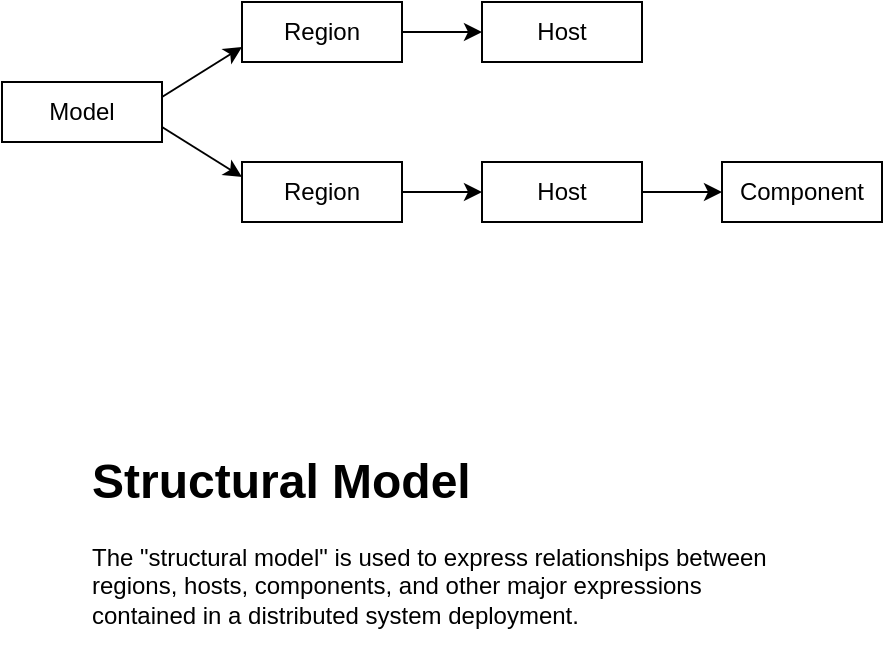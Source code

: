 <mxfile version="13.0.1" type="device"><diagram id="KXkkV9B8q3uqfVLMOjS5" name="Page-1"><mxGraphModel dx="1102" dy="1023" grid="1" gridSize="10" guides="1" tooltips="1" connect="1" arrows="1" fold="1" page="1" pageScale="1" pageWidth="800" pageHeight="450" math="0" shadow="0"><root><mxCell id="0"/><mxCell id="1" parent="0"/><mxCell id="1deCelIfa6eUBW9n5wun-22" value="&lt;h1&gt;Structural Model&lt;/h1&gt;&lt;p&gt;The &quot;structural model&quot; is used to express relationships between regions, hosts, components, and other major expressions contained in a distributed system deployment.&lt;/p&gt;" style="text;html=1;strokeColor=none;fillColor=none;spacing=5;spacingTop=-20;whiteSpace=wrap;overflow=hidden;rounded=0;" parent="1" vertex="1"><mxGeometry x="220" y="300" width="360" height="110" as="geometry"/></mxCell><mxCell id="9QtBFPpz5OQuJQ5Ff8Gc-1" value="Model" style="rounded=0;whiteSpace=wrap;html=1;" parent="1" vertex="1"><mxGeometry x="180" y="120" width="80" height="30" as="geometry"/></mxCell><mxCell id="9QtBFPpz5OQuJQ5Ff8Gc-2" value="Region" style="rounded=0;whiteSpace=wrap;html=1;" parent="1" vertex="1"><mxGeometry x="300" y="80" width="80" height="30" as="geometry"/></mxCell><mxCell id="9QtBFPpz5OQuJQ5Ff8Gc-3" value="Region" style="rounded=0;whiteSpace=wrap;html=1;" parent="1" vertex="1"><mxGeometry x="300" y="160" width="80" height="30" as="geometry"/></mxCell><mxCell id="9QtBFPpz5OQuJQ5Ff8Gc-4" value="" style="endArrow=classic;html=1;entryX=0;entryY=0.75;entryDx=0;entryDy=0;exitX=1;exitY=0.25;exitDx=0;exitDy=0;" parent="1" source="9QtBFPpz5OQuJQ5Ff8Gc-1" target="9QtBFPpz5OQuJQ5Ff8Gc-2" edge="1"><mxGeometry width="50" height="50" relative="1" as="geometry"><mxPoint x="186" y="135" as="sourcePoint"/><mxPoint x="236" y="85" as="targetPoint"/></mxGeometry></mxCell><mxCell id="9QtBFPpz5OQuJQ5Ff8Gc-5" value="" style="endArrow=classic;html=1;exitX=1;exitY=0.75;exitDx=0;exitDy=0;entryX=0;entryY=0.25;entryDx=0;entryDy=0;" parent="1" source="9QtBFPpz5OQuJQ5Ff8Gc-1" target="9QtBFPpz5OQuJQ5Ff8Gc-3" edge="1"><mxGeometry width="50" height="50" relative="1" as="geometry"><mxPoint x="186" y="305" as="sourcePoint"/><mxPoint x="236" y="255" as="targetPoint"/></mxGeometry></mxCell><mxCell id="9QtBFPpz5OQuJQ5Ff8Gc-6" value="Host" style="rounded=0;whiteSpace=wrap;html=1;" parent="1" vertex="1"><mxGeometry x="420" y="80" width="80" height="30" as="geometry"/></mxCell><mxCell id="9QtBFPpz5OQuJQ5Ff8Gc-7" value="Host" style="rounded=0;whiteSpace=wrap;html=1;" parent="1" vertex="1"><mxGeometry x="420" y="160" width="80" height="30" as="geometry"/></mxCell><mxCell id="9QtBFPpz5OQuJQ5Ff8Gc-8" value="Component" style="rounded=0;whiteSpace=wrap;html=1;" parent="1" vertex="1"><mxGeometry x="540" y="160" width="80" height="30" as="geometry"/></mxCell><mxCell id="9QtBFPpz5OQuJQ5Ff8Gc-9" value="" style="endArrow=classic;html=1;exitX=1;exitY=0.5;exitDx=0;exitDy=0;" parent="1" source="9QtBFPpz5OQuJQ5Ff8Gc-7" target="9QtBFPpz5OQuJQ5Ff8Gc-8" edge="1"><mxGeometry width="50" height="50" relative="1" as="geometry"><mxPoint x="506" y="315" as="sourcePoint"/><mxPoint x="556" y="265" as="targetPoint"/></mxGeometry></mxCell><mxCell id="9QtBFPpz5OQuJQ5Ff8Gc-10" value="" style="endArrow=classic;html=1;exitX=1;exitY=0.5;exitDx=0;exitDy=0;entryX=0;entryY=0.5;entryDx=0;entryDy=0;" parent="1" source="9QtBFPpz5OQuJQ5Ff8Gc-3" target="9QtBFPpz5OQuJQ5Ff8Gc-7" edge="1"><mxGeometry width="50" height="50" relative="1" as="geometry"><mxPoint x="366" y="335" as="sourcePoint"/><mxPoint x="416" y="285" as="targetPoint"/></mxGeometry></mxCell><mxCell id="9QtBFPpz5OQuJQ5Ff8Gc-11" value="" style="endArrow=classic;html=1;exitX=1;exitY=0.5;exitDx=0;exitDy=0;entryX=0;entryY=0.5;entryDx=0;entryDy=0;" parent="1" source="9QtBFPpz5OQuJQ5Ff8Gc-2" target="9QtBFPpz5OQuJQ5Ff8Gc-6" edge="1"><mxGeometry width="50" height="50" relative="1" as="geometry"><mxPoint x="326" y="195" as="sourcePoint"/><mxPoint x="376" y="145" as="targetPoint"/></mxGeometry></mxCell></root></mxGraphModel></diagram></mxfile>